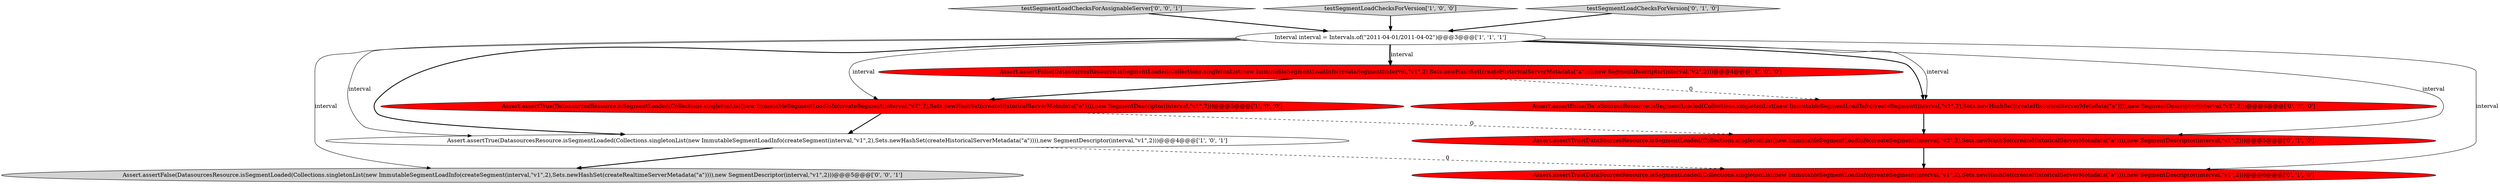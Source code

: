 digraph {
4 [style = filled, label = "Assert.assertTrue(DatasourcesResource.isSegmentLoaded(Collections.singletonList(new ImmutableSegmentLoadInfo(createSegment(interval,\"v1\",2),Sets.newHashSet(createHistoricalServerMetadata(\"a\")))),new SegmentDescriptor(interval,\"v1\",2)))@@@4@@@['1', '0', '1']", fillcolor = white, shape = ellipse image = "AAA0AAABBB1BBB"];
5 [style = filled, label = "Assert.assertFalse(DataSourcesResource.isSegmentLoaded(Collections.singletonList(new ImmutableSegmentLoadInfo(createSegment(interval,\"v1\",2),Sets.newHashSet(createHistoricalServerMetadata(\"a\")))),new SegmentDescriptor(interval,\"v2\",2)))@@@4@@@['0', '1', '0']", fillcolor = red, shape = ellipse image = "AAA1AAABBB2BBB"];
10 [style = filled, label = "Assert.assertFalse(DatasourcesResource.isSegmentLoaded(Collections.singletonList(new ImmutableSegmentLoadInfo(createSegment(interval,\"v1\",2),Sets.newHashSet(createRealtimeServerMetadata(\"a\")))),new SegmentDescriptor(interval,\"v1\",2)))@@@5@@@['0', '0', '1']", fillcolor = lightgray, shape = ellipse image = "AAA0AAABBB3BBB"];
3 [style = filled, label = "Interval interval = Intervals.of(\"2011-04-01/2011-04-02\")@@@3@@@['1', '1', '1']", fillcolor = white, shape = ellipse image = "AAA0AAABBB1BBB"];
9 [style = filled, label = "testSegmentLoadChecksForAssignableServer['0', '0', '1']", fillcolor = lightgray, shape = diamond image = "AAA0AAABBB3BBB"];
0 [style = filled, label = "testSegmentLoadChecksForVersion['1', '0', '0']", fillcolor = lightgray, shape = diamond image = "AAA0AAABBB1BBB"];
2 [style = filled, label = "Assert.assertTrue(DatasourcesResource.isSegmentLoaded(Collections.singletonList(new ImmutableSegmentLoadInfo(createSegment(interval,\"v2\",2),Sets.newHashSet(createHistoricalServerMetadata(\"a\")))),new SegmentDescriptor(interval,\"v1\",2)))@@@5@@@['1', '0', '0']", fillcolor = red, shape = ellipse image = "AAA1AAABBB1BBB"];
8 [style = filled, label = "testSegmentLoadChecksForVersion['0', '1', '0']", fillcolor = lightgray, shape = diamond image = "AAA0AAABBB2BBB"];
7 [style = filled, label = "Assert.assertTrue(DataSourcesResource.isSegmentLoaded(Collections.singletonList(new ImmutableSegmentLoadInfo(createSegment(interval,\"v1\",2),Sets.newHashSet(createHistoricalServerMetadata(\"a\")))),new SegmentDescriptor(interval,\"v1\",2)))@@@6@@@['0', '1', '0']", fillcolor = red, shape = ellipse image = "AAA1AAABBB2BBB"];
6 [style = filled, label = "Assert.assertTrue(DataSourcesResource.isSegmentLoaded(Collections.singletonList(new ImmutableSegmentLoadInfo(createSegment(interval,\"v2\",2),Sets.newHashSet(createHistoricalServerMetadata(\"a\")))),new SegmentDescriptor(interval,\"v1\",2)))@@@5@@@['0', '1', '0']", fillcolor = red, shape = ellipse image = "AAA1AAABBB2BBB"];
1 [style = filled, label = "Assert.assertFalse(DatasourcesResource.isSegmentLoaded(Collections.singletonList(new ImmutableSegmentLoadInfo(createSegment(interval,\"v1\",2),Sets.newHashSet(createHistoricalServerMetadata(\"a\")))),new SegmentDescriptor(interval,\"v2\",2)))@@@4@@@['1', '0', '0']", fillcolor = red, shape = ellipse image = "AAA1AAABBB1BBB"];
0->3 [style = bold, label=""];
4->10 [style = bold, label=""];
1->5 [style = dashed, label="0"];
3->1 [style = bold, label=""];
3->4 [style = solid, label="interval"];
8->3 [style = bold, label=""];
3->10 [style = solid, label="interval"];
3->7 [style = solid, label="interval"];
3->1 [style = solid, label="interval"];
2->4 [style = bold, label=""];
3->4 [style = bold, label=""];
3->5 [style = bold, label=""];
3->5 [style = solid, label="interval"];
5->6 [style = bold, label=""];
4->7 [style = dashed, label="0"];
3->2 [style = solid, label="interval"];
2->6 [style = dashed, label="0"];
9->3 [style = bold, label=""];
1->2 [style = bold, label=""];
3->6 [style = solid, label="interval"];
6->7 [style = bold, label=""];
}
